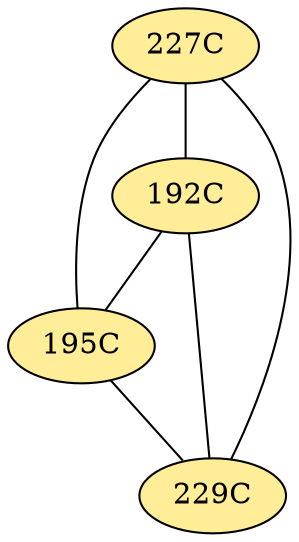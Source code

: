 // The Round Table
graph {
	"227C" [fillcolor="#FFED97" style=radial]
	"192C" [fillcolor="#FFED97" style=radial]
	"227C" -- "192C" [penwidth=1]
	"227C" [fillcolor="#FFED97" style=radial]
	"195C" [fillcolor="#FFED97" style=radial]
	"227C" -- "195C" [penwidth=1]
	"227C" [fillcolor="#FFED97" style=radial]
	"229C" [fillcolor="#FFED97" style=radial]
	"227C" -- "229C" [penwidth=1]
	"192C" [fillcolor="#FFED97" style=radial]
	"229C" [fillcolor="#FFED97" style=radial]
	"192C" -- "229C" [penwidth=1]
	"192C" [fillcolor="#FFED97" style=radial]
	"195C" [fillcolor="#FFED97" style=radial]
	"192C" -- "195C" [penwidth=1]
	"195C" [fillcolor="#FFED97" style=radial]
	"229C" [fillcolor="#FFED97" style=radial]
	"195C" -- "229C" [penwidth=1]
}
